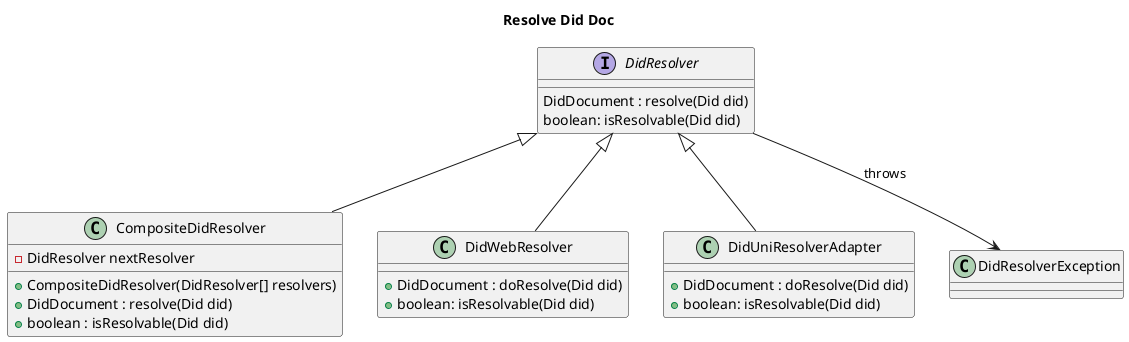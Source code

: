 @startuml
title Resolve Did Doc
interface DidResolver {
    DidDocument : resolve(Did did)
    boolean: isResolvable(Did did)
}
class CompositeDidResolver {
   +CompositeDidResolver(DidResolver[] resolvers)
    -DidResolver nextResolver
    +DidDocument : resolve(Did did)
    +boolean : isResolvable(Did did)
}
class DidWebResolver {
    +DidDocument : doResolve(Did did)
    +boolean: isResolvable(Did did)
}
class DidUniResolverAdapter {
    +DidDocument : doResolve(Did did)
    +boolean: isResolvable(Did did)
}
class DidResolverException
DidResolver --> DidResolverException : throws
DidResolver <|-- CompositeDidResolver
DidResolver <|-- DidWebResolver
DidResolver <|-- DidUniResolverAdapter
@enduml
